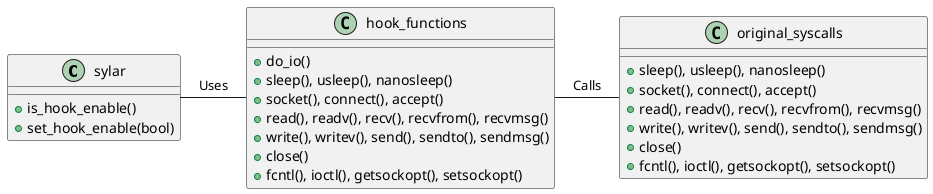 @startuml
class sylar {
    +is_hook_enable()
    +set_hook_enable(bool)
}
class hook_functions {
    +do_io()
    +sleep(), usleep(), nanosleep()
    +socket(), connect(), accept()
    +read(), readv(), recv(), recvfrom(), recvmsg()
    +write(), writev(), send(), sendto(), sendmsg()
    +close()
    +fcntl(), ioctl(), getsockopt(), setsockopt()
}
class original_syscalls {
    +sleep(), usleep(), nanosleep()
    +socket(), connect(), accept()
    +read(), readv(), recv(), recvfrom(), recvmsg()
    +write(), writev(), send(), sendto(), sendmsg()
    +close()
    +fcntl(), ioctl(), getsockopt(), setsockopt()
}
sylar - hook_functions : Uses
hook_functions - original_syscalls : Calls
@enduml
